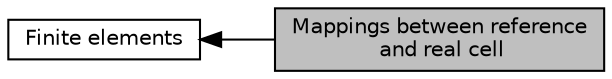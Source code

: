 digraph "Mappings between reference and real cell"
{
  edge [fontname="Helvetica",fontsize="10",labelfontname="Helvetica",labelfontsize="10"];
  node [fontname="Helvetica",fontsize="10",shape=box];
  rankdir=LR;
  Node2 [label="Finite elements",height=0.2,width=0.4,color="black", fillcolor="white", style="filled",URL="$group__feall.html",tooltip="All classes related to shape functions and to access to shape functions. This concerns the actual val..."];
  Node1 [label="Mappings between reference\l and real cell",height=0.2,width=0.4,color="black", fillcolor="grey75", style="filled", fontcolor="black",tooltip="The classes in this module are used to map from unit coordinates to the coordinates of a cell in real..."];
  Node2->Node1 [shape=plaintext, dir="back", style="solid"];
}
